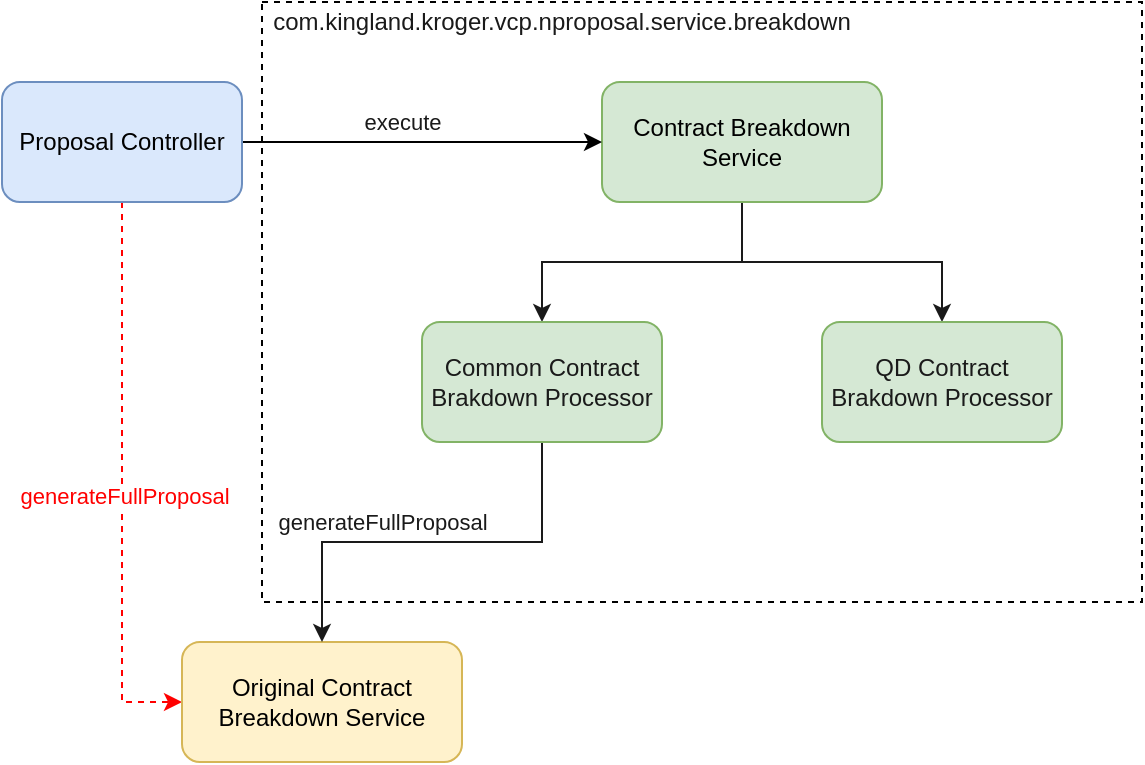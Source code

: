 <mxfile version="14.8.0" type="github"><diagram id="fMetV-bvf2q5ft4r6bC3" name="Page-1"><mxGraphModel dx="1422" dy="882" grid="1" gridSize="10" guides="1" tooltips="1" connect="1" arrows="1" fold="1" page="1" pageScale="1" pageWidth="827" pageHeight="1169" math="0" shadow="0"><root><mxCell id="0"/><mxCell id="1" parent="0"/><mxCell id="sAz8VkTmpl3aZxZ5pq5T-14" value="" style="rounded=0;whiteSpace=wrap;html=1;fontColor=#1A1A1A;fillColor=none;dashed=1;" vertex="1" parent="1"><mxGeometry x="200" y="80" width="440" height="300" as="geometry"/></mxCell><mxCell id="sAz8VkTmpl3aZxZ5pq5T-11" style="edgeStyle=orthogonalEdgeStyle;rounded=0;orthogonalLoop=1;jettySize=auto;html=1;fontColor=#1A1A1A;strokeColor=#1A1A1A;" edge="1" parent="1" source="sAz8VkTmpl3aZxZ5pq5T-1" target="sAz8VkTmpl3aZxZ5pq5T-7"><mxGeometry relative="1" as="geometry"/></mxCell><mxCell id="sAz8VkTmpl3aZxZ5pq5T-12" style="edgeStyle=orthogonalEdgeStyle;rounded=0;orthogonalLoop=1;jettySize=auto;html=1;fontColor=#1A1A1A;strokeColor=#1A1A1A;" edge="1" parent="1" source="sAz8VkTmpl3aZxZ5pq5T-1" target="sAz8VkTmpl3aZxZ5pq5T-8"><mxGeometry relative="1" as="geometry"/></mxCell><mxCell id="sAz8VkTmpl3aZxZ5pq5T-1" value="Contract Breakdown Service" style="rounded=1;whiteSpace=wrap;html=1;fillColor=#d5e8d4;strokeColor=#82b366;" vertex="1" parent="1"><mxGeometry x="370" y="120" width="140" height="60" as="geometry"/></mxCell><mxCell id="sAz8VkTmpl3aZxZ5pq5T-3" style="edgeStyle=orthogonalEdgeStyle;rounded=0;orthogonalLoop=1;jettySize=auto;html=1;entryX=0;entryY=0.5;entryDx=0;entryDy=0;" edge="1" parent="1" source="sAz8VkTmpl3aZxZ5pq5T-2" target="sAz8VkTmpl3aZxZ5pq5T-1"><mxGeometry relative="1" as="geometry"/></mxCell><mxCell id="sAz8VkTmpl3aZxZ5pq5T-13" value="execute" style="edgeLabel;html=1;align=center;verticalAlign=middle;resizable=0;points=[];fontColor=#1A1A1A;" vertex="1" connectable="0" parent="sAz8VkTmpl3aZxZ5pq5T-3"><mxGeometry x="-0.311" y="-1" relative="1" as="geometry"><mxPoint x="18" y="-11" as="offset"/></mxGeometry></mxCell><mxCell id="sAz8VkTmpl3aZxZ5pq5T-5" style="edgeStyle=orthogonalEdgeStyle;rounded=0;orthogonalLoop=1;jettySize=auto;html=1;entryX=0;entryY=0.5;entryDx=0;entryDy=0;strokeColor=#FF0000;dashed=1;" edge="1" parent="1" source="sAz8VkTmpl3aZxZ5pq5T-2" target="sAz8VkTmpl3aZxZ5pq5T-4"><mxGeometry relative="1" as="geometry"/></mxCell><mxCell id="sAz8VkTmpl3aZxZ5pq5T-6" value="generateFullProposal" style="edgeLabel;html=1;align=center;verticalAlign=middle;resizable=0;points=[];fontColor=#FF0000;" vertex="1" connectable="0" parent="sAz8VkTmpl3aZxZ5pq5T-5"><mxGeometry x="0.05" y="1" relative="1" as="geometry"><mxPoint as="offset"/></mxGeometry></mxCell><mxCell id="sAz8VkTmpl3aZxZ5pq5T-2" value="Proposal Controller" style="rounded=1;whiteSpace=wrap;html=1;fillColor=#dae8fc;strokeColor=#6c8ebf;" vertex="1" parent="1"><mxGeometry x="70" y="120" width="120" height="60" as="geometry"/></mxCell><mxCell id="sAz8VkTmpl3aZxZ5pq5T-4" value="Original Contract Breakdown Service" style="rounded=1;whiteSpace=wrap;html=1;fillColor=#fff2cc;strokeColor=#d6b656;" vertex="1" parent="1"><mxGeometry x="160" y="400" width="140" height="60" as="geometry"/></mxCell><mxCell id="sAz8VkTmpl3aZxZ5pq5T-9" style="edgeStyle=orthogonalEdgeStyle;rounded=0;orthogonalLoop=1;jettySize=auto;html=1;entryX=0.5;entryY=0;entryDx=0;entryDy=0;fontColor=#FF0000;strokeColor=#1A1A1A;" edge="1" parent="1" source="sAz8VkTmpl3aZxZ5pq5T-7" target="sAz8VkTmpl3aZxZ5pq5T-4"><mxGeometry relative="1" as="geometry"/></mxCell><mxCell id="sAz8VkTmpl3aZxZ5pq5T-10" value="generateFullProposal" style="edgeLabel;html=1;align=center;verticalAlign=middle;resizable=0;points=[];fontColor=#1A1A1A;" vertex="1" connectable="0" parent="sAz8VkTmpl3aZxZ5pq5T-9"><mxGeometry x="0.276" y="-1" relative="1" as="geometry"><mxPoint x="4" y="-9" as="offset"/></mxGeometry></mxCell><mxCell id="sAz8VkTmpl3aZxZ5pq5T-7" value="&lt;font color=&quot;#1a1a1a&quot;&gt;Common Contract Brakdown Processor&lt;/font&gt;" style="rounded=1;whiteSpace=wrap;html=1;fillColor=#d5e8d4;strokeColor=#82b366;" vertex="1" parent="1"><mxGeometry x="280" y="240" width="120" height="60" as="geometry"/></mxCell><mxCell id="sAz8VkTmpl3aZxZ5pq5T-8" value="&lt;font color=&quot;#1a1a1a&quot;&gt;QD Contract Brakdown Processor&lt;/font&gt;" style="rounded=1;whiteSpace=wrap;html=1;fillColor=#d5e8d4;strokeColor=#82b366;" vertex="1" parent="1"><mxGeometry x="480" y="240" width="120" height="60" as="geometry"/></mxCell><mxCell id="sAz8VkTmpl3aZxZ5pq5T-15" value="com.kingland.kroger.vcp.nproposal.service.breakdown" style="text;html=1;strokeColor=none;fillColor=none;align=center;verticalAlign=middle;whiteSpace=wrap;rounded=0;dashed=1;fontColor=#1A1A1A;" vertex="1" parent="1"><mxGeometry x="200" y="80" width="300" height="20" as="geometry"/></mxCell></root></mxGraphModel></diagram></mxfile>